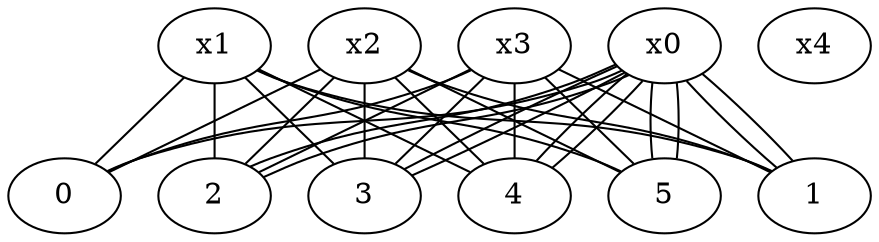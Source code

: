 graph {
    0x0 []
    1x0 []
    2x0 []
    3x0 []
    4x0 []
    5x0 []
    5x1 []
    5x2 []
    5x3 []
    5x4 []
    4x1 []
    4x2 []
    4x3 []
    4x4 []
    3x1 []
    3x2 []
    3x3 []
    3x4 []
    2x1 []
    2x2 []
    2x3 []
    2x4 []
    1x1 []
    1x2 []
    1x3 []
    1x4 []
    0x1 []
    0x2 []
    0x3 []
    0x4 []
    0x0 -- 1x0
    1x0 -- 2x0
    2x0 -- 3x0
    3x0 -- 4x0
    4x0 -- 5x0
    5x0 -- 5x1
    5x1 -- 5x2
    5x2 -- 5x3
    5x3 -- 5x4
    4x0 -- 4x1
    4x1 -- 4x2
    4x2 -- 4x3
    4x3 -- 4x4
    3x0 -- 3x1
    3x1 -- 3x2
    3x2 -- 3x3
    3x3 -- 3x4
    2x0 -- 2x1
    2x1 -- 2x2
    2x2 -- 2x3
    2x3 -- 2x4
    1x0 -- 1x1
    1x1 -- 1x2
    1x2 -- 1x3
    1x3 -- 1x4
    0x0 -- 0x1
    0x1 -- 0x2
    0x2 -- 0x3
    0x3 -- 0x4
}
